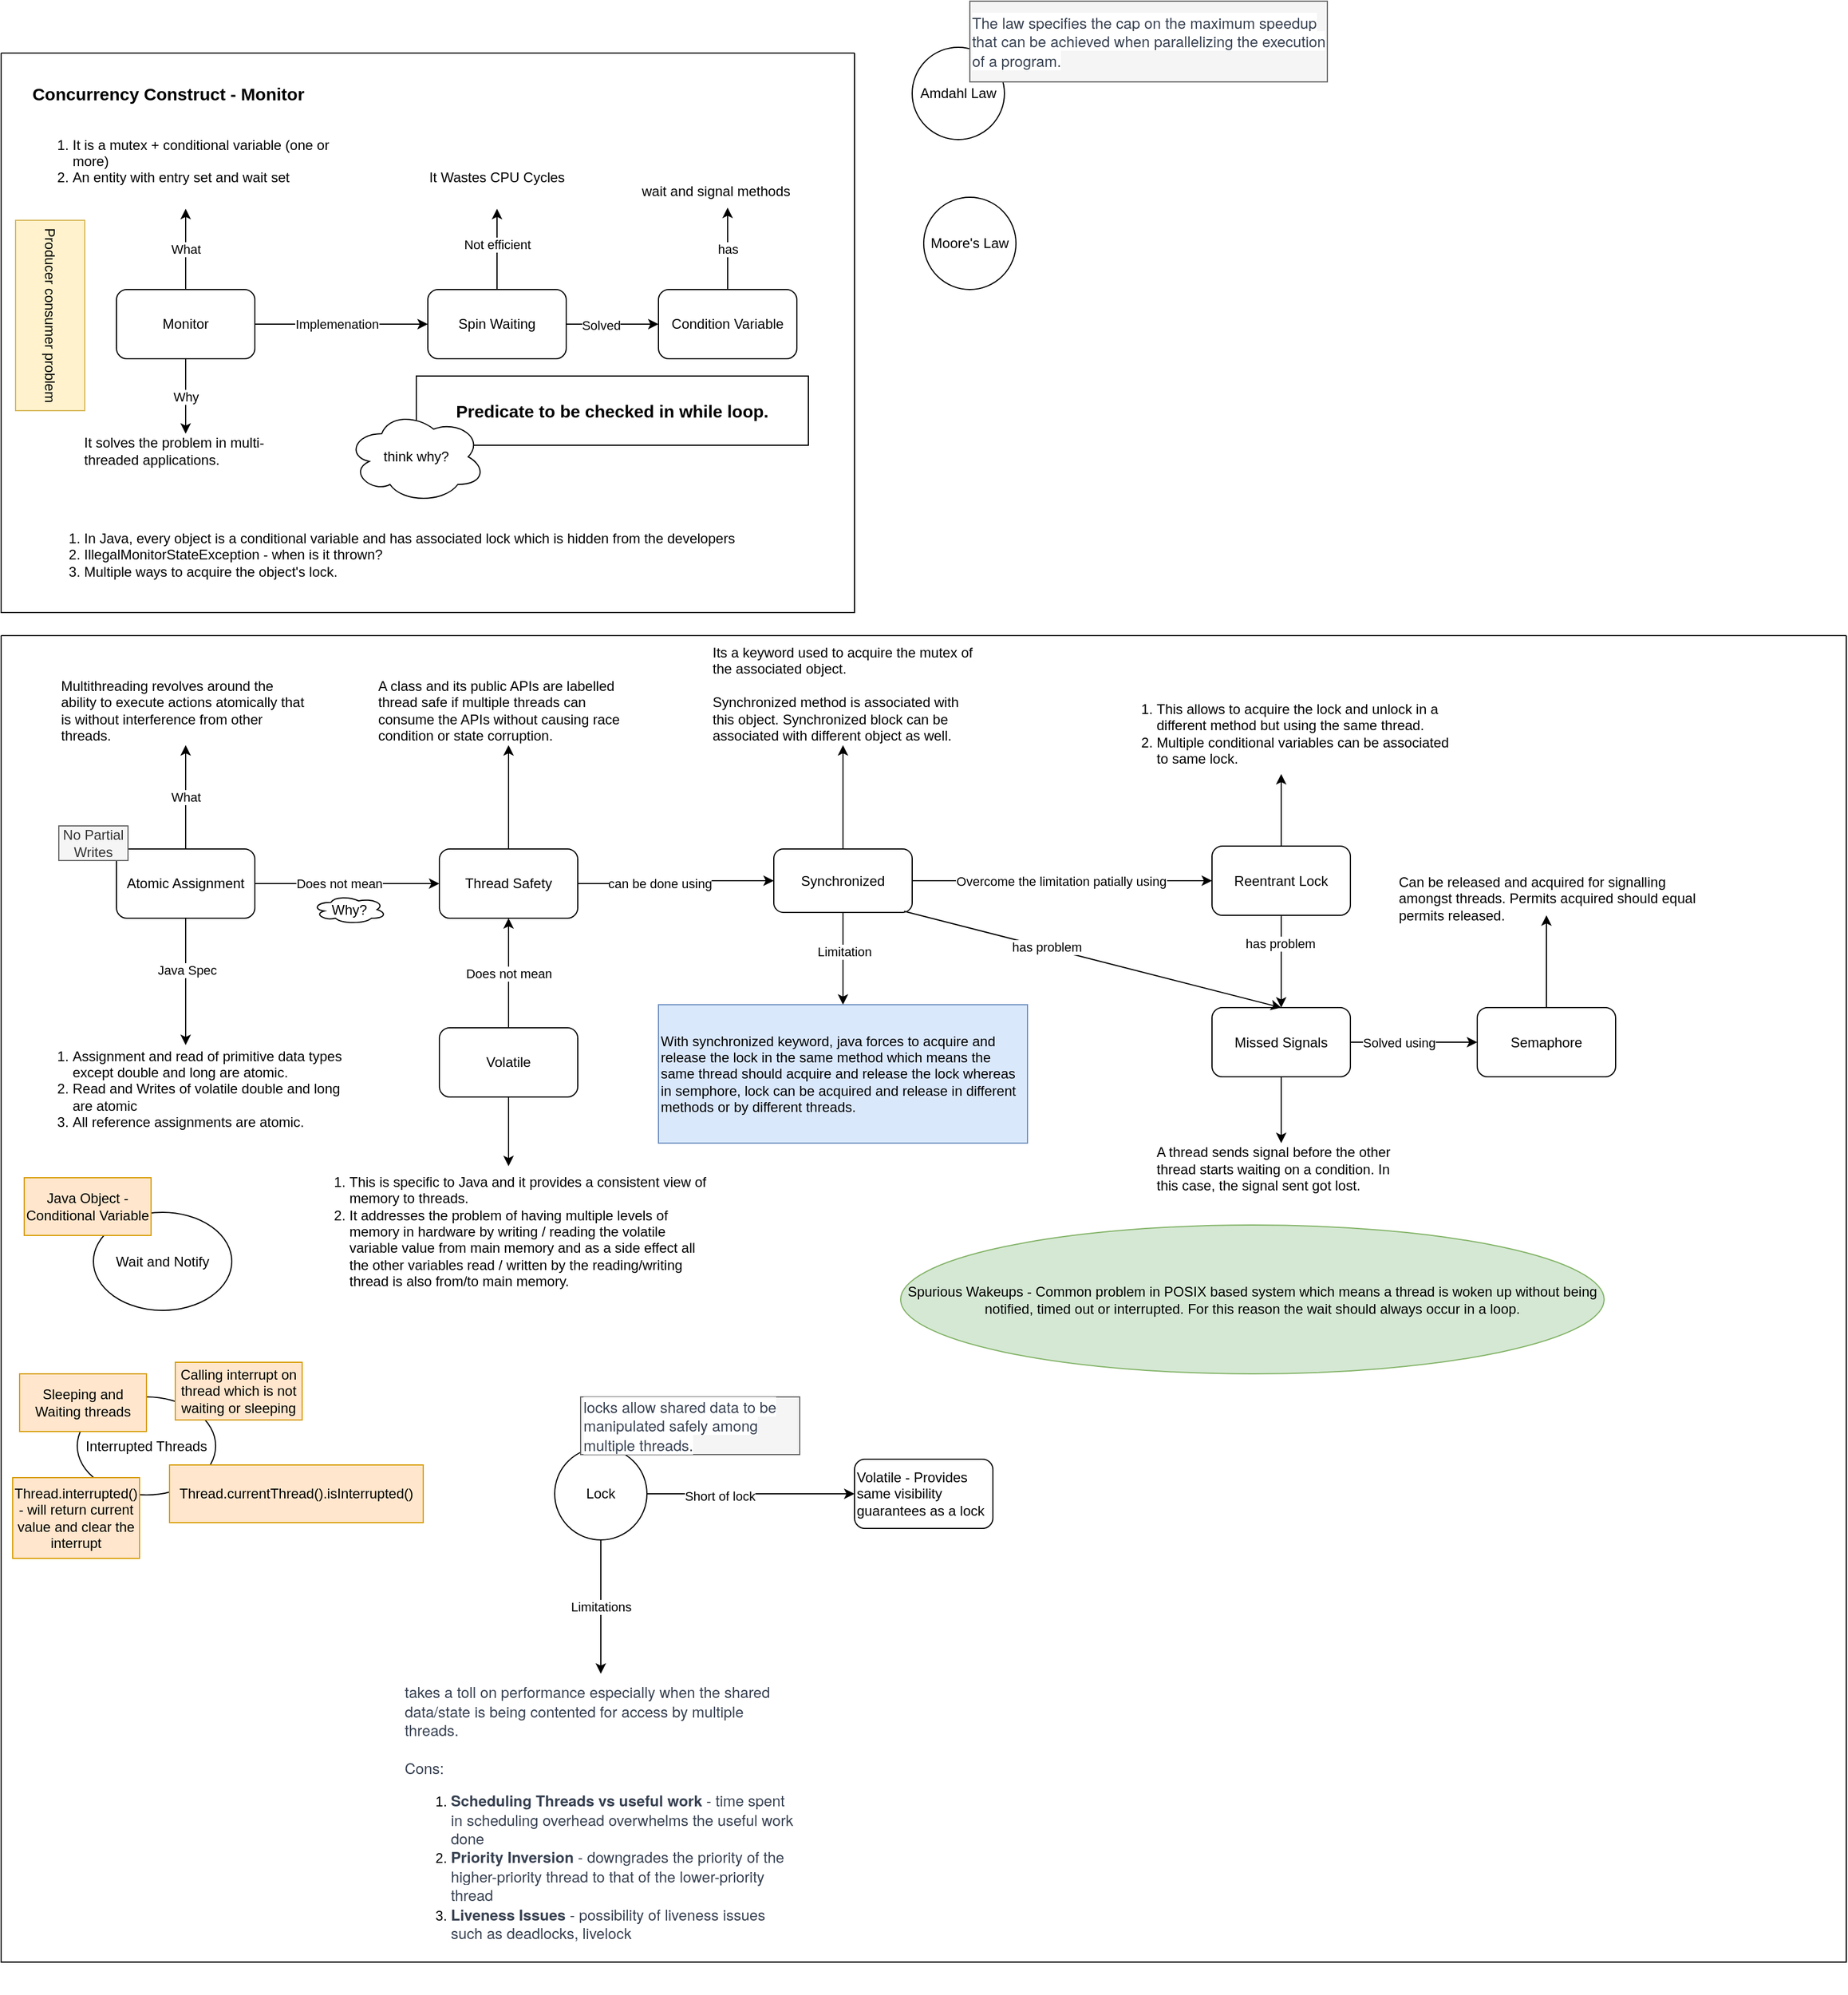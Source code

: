 <mxfile version="26.0.15">
  <diagram name="Page-1" id="loYNeC-QI8PmxzMnw_u7">
    <mxGraphModel dx="1026" dy="684" grid="1" gridSize="10" guides="1" tooltips="1" connect="1" arrows="1" fold="1" page="1" pageScale="1" pageWidth="827" pageHeight="1169" math="0" shadow="0">
      <root>
        <mxCell id="0" />
        <mxCell id="1" parent="0" />
        <mxCell id="RW8oEeU4xmQAgKfR6BRh-1" value="" style="swimlane;startSize=0;" parent="1" vertex="1">
          <mxGeometry x="60" y="55" width="740" height="485" as="geometry">
            <mxRectangle x="20" y="50" width="50" height="40" as="alternateBounds" />
          </mxGeometry>
        </mxCell>
        <mxCell id="RW8oEeU4xmQAgKfR6BRh-15" value="" style="edgeStyle=orthogonalEdgeStyle;rounded=0;orthogonalLoop=1;jettySize=auto;html=1;" parent="RW8oEeU4xmQAgKfR6BRh-1" source="QufMM0Epw_FlTeoEJ7gM-1" target="RW8oEeU4xmQAgKfR6BRh-14" edge="1">
          <mxGeometry relative="1" as="geometry" />
        </mxCell>
        <mxCell id="RW8oEeU4xmQAgKfR6BRh-16" value="Not efficient" style="edgeLabel;html=1;align=center;verticalAlign=middle;resizable=0;points=[];" parent="RW8oEeU4xmQAgKfR6BRh-15" vertex="1" connectable="0">
          <mxGeometry x="0.114" relative="1" as="geometry">
            <mxPoint as="offset" />
          </mxGeometry>
        </mxCell>
        <mxCell id="RW8oEeU4xmQAgKfR6BRh-18" value="" style="edgeStyle=orthogonalEdgeStyle;rounded=0;orthogonalLoop=1;jettySize=auto;html=1;" parent="RW8oEeU4xmQAgKfR6BRh-1" source="QufMM0Epw_FlTeoEJ7gM-1" target="RW8oEeU4xmQAgKfR6BRh-17" edge="1">
          <mxGeometry relative="1" as="geometry" />
        </mxCell>
        <mxCell id="RW8oEeU4xmQAgKfR6BRh-19" value="Solved" style="edgeLabel;html=1;align=center;verticalAlign=middle;resizable=0;points=[];" parent="RW8oEeU4xmQAgKfR6BRh-18" vertex="1" connectable="0">
          <mxGeometry x="-0.25" y="-1" relative="1" as="geometry">
            <mxPoint as="offset" />
          </mxGeometry>
        </mxCell>
        <mxCell id="QufMM0Epw_FlTeoEJ7gM-1" value="Spin Waiting" style="rounded=1;whiteSpace=wrap;html=1;" parent="RW8oEeU4xmQAgKfR6BRh-1" vertex="1">
          <mxGeometry x="370" y="205" width="120" height="60" as="geometry" />
        </mxCell>
        <mxCell id="RW8oEeU4xmQAgKfR6BRh-2" value="&lt;b&gt;&lt;font style=&quot;font-size: 15px;&quot;&gt;Concurrency Construct - Monitor&lt;/font&gt;&lt;/b&gt;" style="text;html=1;align=center;verticalAlign=middle;whiteSpace=wrap;rounded=0;" parent="RW8oEeU4xmQAgKfR6BRh-1" vertex="1">
          <mxGeometry y="20" width="290" height="30" as="geometry" />
        </mxCell>
        <mxCell id="RW8oEeU4xmQAgKfR6BRh-6" value="What" style="edgeStyle=orthogonalEdgeStyle;rounded=0;orthogonalLoop=1;jettySize=auto;html=1;" parent="RW8oEeU4xmQAgKfR6BRh-1" source="RW8oEeU4xmQAgKfR6BRh-3" target="RW8oEeU4xmQAgKfR6BRh-4" edge="1">
          <mxGeometry relative="1" as="geometry" />
        </mxCell>
        <mxCell id="RW8oEeU4xmQAgKfR6BRh-8" value="Why" style="edgeStyle=orthogonalEdgeStyle;rounded=0;orthogonalLoop=1;jettySize=auto;html=1;" parent="RW8oEeU4xmQAgKfR6BRh-1" source="RW8oEeU4xmQAgKfR6BRh-3" target="RW8oEeU4xmQAgKfR6BRh-7" edge="1">
          <mxGeometry relative="1" as="geometry" />
        </mxCell>
        <mxCell id="RW8oEeU4xmQAgKfR6BRh-11" value="" style="edgeStyle=orthogonalEdgeStyle;rounded=0;orthogonalLoop=1;jettySize=auto;html=1;entryX=0;entryY=0.5;entryDx=0;entryDy=0;" parent="RW8oEeU4xmQAgKfR6BRh-1" source="RW8oEeU4xmQAgKfR6BRh-3" target="QufMM0Epw_FlTeoEJ7gM-1" edge="1">
          <mxGeometry relative="1" as="geometry">
            <mxPoint x="300" y="235" as="targetPoint" />
          </mxGeometry>
        </mxCell>
        <mxCell id="RW8oEeU4xmQAgKfR6BRh-12" value="Implemenation" style="edgeLabel;html=1;align=center;verticalAlign=middle;resizable=0;points=[];" parent="RW8oEeU4xmQAgKfR6BRh-11" vertex="1" connectable="0">
          <mxGeometry x="-0.34" relative="1" as="geometry">
            <mxPoint x="21" as="offset" />
          </mxGeometry>
        </mxCell>
        <mxCell id="RW8oEeU4xmQAgKfR6BRh-3" value="Monitor" style="rounded=1;whiteSpace=wrap;html=1;" parent="RW8oEeU4xmQAgKfR6BRh-1" vertex="1">
          <mxGeometry x="100" y="205" width="120" height="60" as="geometry" />
        </mxCell>
        <mxCell id="RW8oEeU4xmQAgKfR6BRh-4" value="&lt;ol&gt;&lt;li&gt;It is a mutex + conditional variable (one or more)&lt;/li&gt;&lt;li&gt;An entity with entry set and wait set&lt;/li&gt;&lt;/ol&gt;&lt;div&gt;&lt;br&gt;&lt;/div&gt;&lt;div&gt;&lt;br&gt;&lt;/div&gt;" style="text;html=1;align=left;verticalAlign=middle;whiteSpace=wrap;rounded=0;" parent="RW8oEeU4xmQAgKfR6BRh-1" vertex="1">
          <mxGeometry x="20" y="80" width="280" height="55" as="geometry" />
        </mxCell>
        <mxCell id="RW8oEeU4xmQAgKfR6BRh-7" value="It solves the problem in multi-threaded applications." style="text;html=1;align=left;verticalAlign=middle;whiteSpace=wrap;rounded=0;" parent="RW8oEeU4xmQAgKfR6BRh-1" vertex="1">
          <mxGeometry x="70" y="330" width="180" height="30" as="geometry" />
        </mxCell>
        <mxCell id="RW8oEeU4xmQAgKfR6BRh-14" value="It Wastes CPU Cycles" style="text;html=1;align=center;verticalAlign=middle;whiteSpace=wrap;rounded=0;" parent="RW8oEeU4xmQAgKfR6BRh-1" vertex="1">
          <mxGeometry x="355" y="80" width="150" height="55" as="geometry" />
        </mxCell>
        <mxCell id="RW8oEeU4xmQAgKfR6BRh-17" value="Condition Variable" style="rounded=1;whiteSpace=wrap;html=1;" parent="RW8oEeU4xmQAgKfR6BRh-1" vertex="1">
          <mxGeometry x="570" y="205" width="120" height="60" as="geometry" />
        </mxCell>
        <mxCell id="RW8oEeU4xmQAgKfR6BRh-23" value="wait and signal methods" style="text;html=1;align=center;verticalAlign=middle;whiteSpace=wrap;rounded=0;" parent="RW8oEeU4xmQAgKfR6BRh-1" vertex="1">
          <mxGeometry x="550" y="105" width="140" height="30" as="geometry" />
        </mxCell>
        <mxCell id="RW8oEeU4xmQAgKfR6BRh-24" value="has" style="edgeStyle=orthogonalEdgeStyle;rounded=0;orthogonalLoop=1;jettySize=auto;html=1;entryX=0.571;entryY=0.967;entryDx=0;entryDy=0;entryPerimeter=0;" parent="RW8oEeU4xmQAgKfR6BRh-1" source="RW8oEeU4xmQAgKfR6BRh-17" target="RW8oEeU4xmQAgKfR6BRh-23" edge="1">
          <mxGeometry relative="1" as="geometry" />
        </mxCell>
        <mxCell id="RW8oEeU4xmQAgKfR6BRh-25" value="&lt;b&gt;&lt;font style=&quot;font-size: 15px;&quot;&gt;Predicate to be checked in while loop.&lt;/font&gt;&lt;/b&gt;" style="rounded=0;whiteSpace=wrap;html=1;align=center;" parent="RW8oEeU4xmQAgKfR6BRh-1" vertex="1">
          <mxGeometry x="360" y="280" width="340" height="60" as="geometry" />
        </mxCell>
        <mxCell id="RW8oEeU4xmQAgKfR6BRh-26" value="think why?" style="ellipse;shape=cloud;whiteSpace=wrap;html=1;" parent="RW8oEeU4xmQAgKfR6BRh-1" vertex="1">
          <mxGeometry x="300" y="310" width="120" height="80" as="geometry" />
        </mxCell>
        <mxCell id="RW8oEeU4xmQAgKfR6BRh-28" value="&lt;ol&gt;&lt;li&gt;In Java, every object is a conditional variable and has associated lock which is hidden from the developers&lt;/li&gt;&lt;li&gt;IllegalMonitorStateException - when is it thrown?&lt;/li&gt;&lt;li&gt;Multiple ways to acquire the object&#39;s lock.&lt;/li&gt;&lt;/ol&gt;" style="text;html=1;align=left;verticalAlign=middle;whiteSpace=wrap;rounded=0;" parent="RW8oEeU4xmQAgKfR6BRh-1" vertex="1">
          <mxGeometry x="30" y="420" width="750" height="30" as="geometry" />
        </mxCell>
        <mxCell id="JSC4hiGIO6gjvDuNACiF-1" value="Producer consumer problem" style="text;html=1;align=center;verticalAlign=middle;whiteSpace=wrap;rounded=0;rotation=90;fillColor=#fff2cc;strokeColor=#d6b656;" parent="RW8oEeU4xmQAgKfR6BRh-1" vertex="1">
          <mxGeometry x="-40" y="197.5" width="165" height="60" as="geometry" />
        </mxCell>
        <mxCell id="RW8oEeU4xmQAgKfR6BRh-29" value="Amdahl Law" style="ellipse;whiteSpace=wrap;html=1;aspect=fixed;" parent="1" vertex="1">
          <mxGeometry x="850" y="50" width="80" height="80" as="geometry" />
        </mxCell>
        <mxCell id="RW8oEeU4xmQAgKfR6BRh-30" value="Moore&#39;s Law" style="ellipse;whiteSpace=wrap;html=1;aspect=fixed;" parent="1" vertex="1">
          <mxGeometry x="860" y="180" width="80" height="80" as="geometry" />
        </mxCell>
        <mxCell id="RW8oEeU4xmQAgKfR6BRh-31" value="" style="swimlane;startSize=0;" parent="1" vertex="1">
          <mxGeometry x="60" y="560" width="1600" height="1150" as="geometry">
            <mxRectangle x="60" y="550" width="50" height="40" as="alternateBounds" />
          </mxGeometry>
        </mxCell>
        <mxCell id="RW8oEeU4xmQAgKfR6BRh-36" value="What" style="edgeStyle=orthogonalEdgeStyle;rounded=0;orthogonalLoop=1;jettySize=auto;html=1;" parent="RW8oEeU4xmQAgKfR6BRh-31" source="RW8oEeU4xmQAgKfR6BRh-33" target="RW8oEeU4xmQAgKfR6BRh-34" edge="1">
          <mxGeometry relative="1" as="geometry" />
        </mxCell>
        <mxCell id="RW8oEeU4xmQAgKfR6BRh-39" value="" style="edgeStyle=orthogonalEdgeStyle;rounded=0;orthogonalLoop=1;jettySize=auto;html=1;" parent="RW8oEeU4xmQAgKfR6BRh-31" source="RW8oEeU4xmQAgKfR6BRh-33" target="RW8oEeU4xmQAgKfR6BRh-38" edge="1">
          <mxGeometry relative="1" as="geometry" />
        </mxCell>
        <mxCell id="RW8oEeU4xmQAgKfR6BRh-40" value="Does not mean" style="edgeLabel;html=1;align=center;verticalAlign=middle;resizable=0;points=[];" parent="RW8oEeU4xmQAgKfR6BRh-39" vertex="1" connectable="0">
          <mxGeometry x="-0.313" y="1" relative="1" as="geometry">
            <mxPoint x="18" y="1" as="offset" />
          </mxGeometry>
        </mxCell>
        <mxCell id="RW8oEeU4xmQAgKfR6BRh-42" value="" style="edgeStyle=orthogonalEdgeStyle;rounded=0;orthogonalLoop=1;jettySize=auto;html=1;" parent="RW8oEeU4xmQAgKfR6BRh-31" source="RW8oEeU4xmQAgKfR6BRh-33" target="RW8oEeU4xmQAgKfR6BRh-41" edge="1">
          <mxGeometry relative="1" as="geometry" />
        </mxCell>
        <mxCell id="RW8oEeU4xmQAgKfR6BRh-43" value="Java Spec" style="edgeLabel;html=1;align=center;verticalAlign=middle;resizable=0;points=[];" parent="RW8oEeU4xmQAgKfR6BRh-42" vertex="1" connectable="0">
          <mxGeometry x="-0.178" y="1" relative="1" as="geometry">
            <mxPoint as="offset" />
          </mxGeometry>
        </mxCell>
        <mxCell id="RW8oEeU4xmQAgKfR6BRh-33" value="Atomic Assignment" style="rounded=1;whiteSpace=wrap;html=1;" parent="RW8oEeU4xmQAgKfR6BRh-31" vertex="1">
          <mxGeometry x="100" y="185" width="120" height="60" as="geometry" />
        </mxCell>
        <mxCell id="RW8oEeU4xmQAgKfR6BRh-34" value="Multithreading revolves around the ability to execute actions atomically that is without interference from other threads." style="text;align=left;verticalAlign=middle;rounded=0;spacing=2;whiteSpace=wrap;" parent="RW8oEeU4xmQAgKfR6BRh-31" vertex="1">
          <mxGeometry x="50" y="35" width="220" height="60" as="geometry" />
        </mxCell>
        <mxCell id="RW8oEeU4xmQAgKfR6BRh-47" value="" style="edgeStyle=orthogonalEdgeStyle;rounded=0;orthogonalLoop=1;jettySize=auto;html=1;" parent="RW8oEeU4xmQAgKfR6BRh-31" source="RW8oEeU4xmQAgKfR6BRh-38" target="RW8oEeU4xmQAgKfR6BRh-46" edge="1">
          <mxGeometry relative="1" as="geometry" />
        </mxCell>
        <mxCell id="RW8oEeU4xmQAgKfR6BRh-49" value="" style="edgeStyle=orthogonalEdgeStyle;rounded=0;orthogonalLoop=1;jettySize=auto;html=1;" parent="RW8oEeU4xmQAgKfR6BRh-31" source="RW8oEeU4xmQAgKfR6BRh-38" target="RW8oEeU4xmQAgKfR6BRh-48" edge="1">
          <mxGeometry relative="1" as="geometry" />
        </mxCell>
        <mxCell id="RW8oEeU4xmQAgKfR6BRh-50" value="can be done using" style="edgeLabel;html=1;align=center;verticalAlign=middle;resizable=0;points=[];" parent="RW8oEeU4xmQAgKfR6BRh-49" vertex="1" connectable="0">
          <mxGeometry x="-0.353" y="1" relative="1" as="geometry">
            <mxPoint x="15" y="1" as="offset" />
          </mxGeometry>
        </mxCell>
        <mxCell id="RW8oEeU4xmQAgKfR6BRh-38" value="Thread Safety" style="rounded=1;whiteSpace=wrap;html=1;" parent="RW8oEeU4xmQAgKfR6BRh-31" vertex="1">
          <mxGeometry x="380" y="185" width="120" height="60" as="geometry" />
        </mxCell>
        <mxCell id="RW8oEeU4xmQAgKfR6BRh-41" value="&lt;ol&gt;&lt;li&gt;Assignment and read of primitive data types except double and long are atomic.&lt;/li&gt;&lt;li&gt;Read and Writes of volatile double and long are atomic&lt;/li&gt;&lt;li&gt;All reference assignments are atomic.&lt;/li&gt;&lt;/ol&gt;" style="text;align=left;verticalAlign=middle;whiteSpace=wrap;rounded=0;html=1;" parent="RW8oEeU4xmQAgKfR6BRh-31" vertex="1">
          <mxGeometry x="20" y="355" width="280" height="75" as="geometry" />
        </mxCell>
        <mxCell id="RW8oEeU4xmQAgKfR6BRh-44" value="No Partial Writes" style="text;html=1;align=center;verticalAlign=middle;whiteSpace=wrap;rounded=0;fillColor=#f5f5f5;fontColor=#333333;strokeColor=#666666;" parent="RW8oEeU4xmQAgKfR6BRh-31" vertex="1">
          <mxGeometry x="50" y="165" width="60" height="30" as="geometry" />
        </mxCell>
        <mxCell id="RW8oEeU4xmQAgKfR6BRh-45" value="Why?" style="ellipse;shape=cloud;whiteSpace=wrap;html=1;" parent="RW8oEeU4xmQAgKfR6BRh-31" vertex="1">
          <mxGeometry x="270" y="225" width="64" height="25" as="geometry" />
        </mxCell>
        <mxCell id="RW8oEeU4xmQAgKfR6BRh-46" value="A class and its public APIs are labelled thread safe if multiple threads can consume the APIs without causing race condition or state corruption.&amp;nbsp;" style="text;html=1;align=left;verticalAlign=middle;whiteSpace=wrap;rounded=0;" parent="RW8oEeU4xmQAgKfR6BRh-31" vertex="1">
          <mxGeometry x="325" y="35" width="230" height="60" as="geometry" />
        </mxCell>
        <mxCell id="RW8oEeU4xmQAgKfR6BRh-52" value="" style="edgeStyle=orthogonalEdgeStyle;rounded=0;orthogonalLoop=1;jettySize=auto;html=1;" parent="RW8oEeU4xmQAgKfR6BRh-31" source="RW8oEeU4xmQAgKfR6BRh-48" target="RW8oEeU4xmQAgKfR6BRh-51" edge="1">
          <mxGeometry relative="1" as="geometry" />
        </mxCell>
        <mxCell id="PpxLPOrcCB1HDoKKHPcl-1" style="edgeStyle=orthogonalEdgeStyle;rounded=0;orthogonalLoop=1;jettySize=auto;html=1;entryX=0.5;entryY=0;entryDx=0;entryDy=0;" parent="RW8oEeU4xmQAgKfR6BRh-31" source="RW8oEeU4xmQAgKfR6BRh-48" target="RW8oEeU4xmQAgKfR6BRh-53" edge="1">
          <mxGeometry relative="1" as="geometry" />
        </mxCell>
        <mxCell id="PpxLPOrcCB1HDoKKHPcl-2" value="Limitation" style="edgeLabel;html=1;align=center;verticalAlign=middle;resizable=0;points=[];" parent="PpxLPOrcCB1HDoKKHPcl-1" vertex="1" connectable="0">
          <mxGeometry x="-0.15" y="1" relative="1" as="geometry">
            <mxPoint as="offset" />
          </mxGeometry>
        </mxCell>
        <mxCell id="PpxLPOrcCB1HDoKKHPcl-4" value="" style="edgeStyle=orthogonalEdgeStyle;rounded=0;orthogonalLoop=1;jettySize=auto;html=1;" parent="RW8oEeU4xmQAgKfR6BRh-31" source="RW8oEeU4xmQAgKfR6BRh-48" target="PpxLPOrcCB1HDoKKHPcl-3" edge="1">
          <mxGeometry relative="1" as="geometry" />
        </mxCell>
        <mxCell id="PpxLPOrcCB1HDoKKHPcl-5" value="Overcome the limitation patially using" style="edgeLabel;html=1;align=center;verticalAlign=middle;resizable=0;points=[];" parent="PpxLPOrcCB1HDoKKHPcl-4" vertex="1" connectable="0">
          <mxGeometry x="-0.644" relative="1" as="geometry">
            <mxPoint x="82" as="offset" />
          </mxGeometry>
        </mxCell>
        <mxCell id="RW8oEeU4xmQAgKfR6BRh-48" value="Synchronized" style="rounded=1;whiteSpace=wrap;html=1;" parent="RW8oEeU4xmQAgKfR6BRh-31" vertex="1">
          <mxGeometry x="670" y="185" width="120" height="55" as="geometry" />
        </mxCell>
        <mxCell id="RW8oEeU4xmQAgKfR6BRh-51" value="Its a keyword used to acquire the mutex of the associated object.&lt;div&gt;&lt;br&gt;&lt;/div&gt;&lt;div&gt;Synchronized method is associated with this object. Synchronized block can be associated with different object as well.&lt;/div&gt;&lt;div&gt;&lt;br&gt;&lt;/div&gt;&lt;div&gt;&lt;br&gt;&lt;/div&gt;" style="text;html=1;align=left;verticalAlign=middle;whiteSpace=wrap;rounded=0;" parent="RW8oEeU4xmQAgKfR6BRh-31" vertex="1">
          <mxGeometry x="615" y="35" width="230" height="60" as="geometry" />
        </mxCell>
        <mxCell id="RW8oEeU4xmQAgKfR6BRh-53" value="With synchronized keyword, java forces to acquire and release the lock in the same method which means the same thread should acquire and release the lock whereas in semphore, lock can be acquired and release in different methods or by different threads." style="text;html=1;align=left;verticalAlign=middle;whiteSpace=wrap;rounded=0;fillColor=#dae8fc;strokeColor=#6c8ebf;" parent="RW8oEeU4xmQAgKfR6BRh-31" vertex="1">
          <mxGeometry x="570" y="320" width="320" height="120" as="geometry" />
        </mxCell>
        <mxCell id="RW8oEeU4xmQAgKfR6BRh-54" value="Wait and Notify" style="ellipse;whiteSpace=wrap;html=1;" parent="RW8oEeU4xmQAgKfR6BRh-31" vertex="1">
          <mxGeometry x="80" y="500" width="120" height="85" as="geometry" />
        </mxCell>
        <mxCell id="RW8oEeU4xmQAgKfR6BRh-55" value="Java Object - Conditional Variable" style="text;html=1;align=center;verticalAlign=middle;whiteSpace=wrap;rounded=0;fillColor=#ffe6cc;strokeColor=#d79b00;" parent="RW8oEeU4xmQAgKfR6BRh-31" vertex="1">
          <mxGeometry x="20" y="470" width="110" height="50" as="geometry" />
        </mxCell>
        <mxCell id="RW8oEeU4xmQAgKfR6BRh-56" value="Interrupted Threads" style="ellipse;whiteSpace=wrap;html=1;" parent="RW8oEeU4xmQAgKfR6BRh-31" vertex="1">
          <mxGeometry x="66" y="660" width="120" height="85" as="geometry" />
        </mxCell>
        <mxCell id="RW8oEeU4xmQAgKfR6BRh-57" value="Sleeping and Waiting threads" style="text;html=1;align=center;verticalAlign=middle;whiteSpace=wrap;rounded=0;fillColor=#ffe6cc;strokeColor=#d79b00;" parent="RW8oEeU4xmQAgKfR6BRh-31" vertex="1">
          <mxGeometry x="16" y="640" width="110" height="50" as="geometry" />
        </mxCell>
        <mxCell id="RW8oEeU4xmQAgKfR6BRh-58" value="Thread.interrupted() - will return current value and clear the interrupt" style="text;html=1;align=center;verticalAlign=middle;whiteSpace=wrap;rounded=0;fillColor=#ffe6cc;strokeColor=#d79b00;" parent="RW8oEeU4xmQAgKfR6BRh-31" vertex="1">
          <mxGeometry x="10" y="730" width="110" height="70" as="geometry" />
        </mxCell>
        <mxCell id="RW8oEeU4xmQAgKfR6BRh-59" value="Thread.currentThread().isInterrupted()" style="text;html=1;align=center;verticalAlign=middle;whiteSpace=wrap;rounded=0;fillColor=#ffe6cc;strokeColor=#d79b00;" parent="RW8oEeU4xmQAgKfR6BRh-31" vertex="1">
          <mxGeometry x="146" y="719" width="220" height="50" as="geometry" />
        </mxCell>
        <mxCell id="RW8oEeU4xmQAgKfR6BRh-60" value="Calling interrupt on thread which is not waiting or sleeping" style="text;html=1;align=center;verticalAlign=middle;whiteSpace=wrap;rounded=0;fillColor=#ffe6cc;strokeColor=#d79b00;" parent="RW8oEeU4xmQAgKfR6BRh-31" vertex="1">
          <mxGeometry x="151" y="630" width="110" height="50" as="geometry" />
        </mxCell>
        <mxCell id="IHJi8n1hogq9XDhNtk1p-2" value="Does not mean" style="edgeStyle=orthogonalEdgeStyle;rounded=0;orthogonalLoop=1;jettySize=auto;html=1;entryX=0.5;entryY=1;entryDx=0;entryDy=0;" parent="RW8oEeU4xmQAgKfR6BRh-31" source="IHJi8n1hogq9XDhNtk1p-1" target="RW8oEeU4xmQAgKfR6BRh-38" edge="1">
          <mxGeometry relative="1" as="geometry" />
        </mxCell>
        <mxCell id="IHJi8n1hogq9XDhNtk1p-4" style="edgeStyle=orthogonalEdgeStyle;rounded=0;orthogonalLoop=1;jettySize=auto;html=1;" parent="RW8oEeU4xmQAgKfR6BRh-31" source="IHJi8n1hogq9XDhNtk1p-1" target="IHJi8n1hogq9XDhNtk1p-3" edge="1">
          <mxGeometry relative="1" as="geometry" />
        </mxCell>
        <mxCell id="IHJi8n1hogq9XDhNtk1p-1" value="Volatile" style="rounded=1;whiteSpace=wrap;html=1;" parent="RW8oEeU4xmQAgKfR6BRh-31" vertex="1">
          <mxGeometry x="380" y="340" width="120" height="60" as="geometry" />
        </mxCell>
        <mxCell id="IHJi8n1hogq9XDhNtk1p-3" value="&lt;div&gt;&lt;br&gt;&lt;/div&gt;&lt;div&gt;&lt;br&gt;&lt;/div&gt;&lt;div&gt;&lt;br&gt;&lt;/div&gt;&lt;ol&gt;&lt;li&gt;This is specific to Java and it provides a consistent view of memory to threads.&lt;/li&gt;&lt;li&gt;It addresses the problem of having multiple levels of memory in hardware by writing / reading the volatile variable value from main memory and as a side effect all the other variables read / written by the reading/writing thread is also from/to main memory.&lt;/li&gt;&lt;/ol&gt;" style="text;html=1;align=left;verticalAlign=middle;whiteSpace=wrap;rounded=0;" parent="RW8oEeU4xmQAgKfR6BRh-31" vertex="1">
          <mxGeometry x="260" y="460" width="360" height="70" as="geometry" />
        </mxCell>
        <mxCell id="PpxLPOrcCB1HDoKKHPcl-10" value="" style="edgeStyle=orthogonalEdgeStyle;rounded=0;orthogonalLoop=1;jettySize=auto;html=1;" parent="RW8oEeU4xmQAgKfR6BRh-31" source="PpxLPOrcCB1HDoKKHPcl-3" target="PpxLPOrcCB1HDoKKHPcl-9" edge="1">
          <mxGeometry relative="1" as="geometry" />
        </mxCell>
        <mxCell id="PpxLPOrcCB1HDoKKHPcl-13" value="has problem" style="edgeLabel;html=1;align=center;verticalAlign=middle;resizable=0;points=[];" parent="PpxLPOrcCB1HDoKKHPcl-10" vertex="1" connectable="0">
          <mxGeometry x="-0.388" y="-1" relative="1" as="geometry">
            <mxPoint as="offset" />
          </mxGeometry>
        </mxCell>
        <mxCell id="PpxLPOrcCB1HDoKKHPcl-23" style="edgeStyle=orthogonalEdgeStyle;rounded=0;orthogonalLoop=1;jettySize=auto;html=1;entryX=0.5;entryY=1;entryDx=0;entryDy=0;" parent="RW8oEeU4xmQAgKfR6BRh-31" source="PpxLPOrcCB1HDoKKHPcl-3" target="PpxLPOrcCB1HDoKKHPcl-6" edge="1">
          <mxGeometry relative="1" as="geometry" />
        </mxCell>
        <mxCell id="PpxLPOrcCB1HDoKKHPcl-3" value="Reentrant Lock" style="whiteSpace=wrap;html=1;rounded=1;" parent="RW8oEeU4xmQAgKfR6BRh-31" vertex="1">
          <mxGeometry x="1050" y="182.5" width="120" height="60" as="geometry" />
        </mxCell>
        <mxCell id="PpxLPOrcCB1HDoKKHPcl-6" value="&lt;ol&gt;&lt;li&gt;This allows to acquire the lock and unlock in a different method but using the same thread.&lt;/li&gt;&lt;li&gt;Multiple conditional variables can be associated to same lock.&lt;/li&gt;&lt;/ol&gt;" style="text;html=1;align=left;verticalAlign=middle;whiteSpace=wrap;rounded=0;" parent="RW8oEeU4xmQAgKfR6BRh-31" vertex="1">
          <mxGeometry x="960" y="50" width="300" height="70" as="geometry" />
        </mxCell>
        <mxCell id="PpxLPOrcCB1HDoKKHPcl-19" style="edgeStyle=orthogonalEdgeStyle;rounded=0;orthogonalLoop=1;jettySize=auto;html=1;entryX=0.5;entryY=0;entryDx=0;entryDy=0;" parent="RW8oEeU4xmQAgKfR6BRh-31" source="PpxLPOrcCB1HDoKKHPcl-9" target="PpxLPOrcCB1HDoKKHPcl-14" edge="1">
          <mxGeometry relative="1" as="geometry" />
        </mxCell>
        <mxCell id="PpxLPOrcCB1HDoKKHPcl-21" value="" style="edgeStyle=orthogonalEdgeStyle;rounded=0;orthogonalLoop=1;jettySize=auto;html=1;" parent="RW8oEeU4xmQAgKfR6BRh-31" source="PpxLPOrcCB1HDoKKHPcl-9" target="PpxLPOrcCB1HDoKKHPcl-20" edge="1">
          <mxGeometry relative="1" as="geometry" />
        </mxCell>
        <mxCell id="PpxLPOrcCB1HDoKKHPcl-22" value="Solved using" style="edgeLabel;html=1;align=center;verticalAlign=middle;resizable=0;points=[];" parent="PpxLPOrcCB1HDoKKHPcl-21" vertex="1" connectable="0">
          <mxGeometry x="-0.236" y="1" relative="1" as="geometry">
            <mxPoint y="1" as="offset" />
          </mxGeometry>
        </mxCell>
        <mxCell id="PpxLPOrcCB1HDoKKHPcl-9" value="Missed Signals" style="whiteSpace=wrap;html=1;rounded=1;" parent="RW8oEeU4xmQAgKfR6BRh-31" vertex="1">
          <mxGeometry x="1050" y="322.5" width="120" height="60" as="geometry" />
        </mxCell>
        <mxCell id="PpxLPOrcCB1HDoKKHPcl-11" value="" style="endArrow=classic;html=1;rounded=0;entryX=0.5;entryY=0;entryDx=0;entryDy=0;exitX=0.942;exitY=0.982;exitDx=0;exitDy=0;exitPerimeter=0;" parent="RW8oEeU4xmQAgKfR6BRh-31" source="RW8oEeU4xmQAgKfR6BRh-48" target="PpxLPOrcCB1HDoKKHPcl-9" edge="1">
          <mxGeometry width="50" height="50" relative="1" as="geometry">
            <mxPoint x="830" y="300" as="sourcePoint" />
            <mxPoint x="880" y="250" as="targetPoint" />
          </mxGeometry>
        </mxCell>
        <mxCell id="PpxLPOrcCB1HDoKKHPcl-12" value="has problem&amp;nbsp;" style="edgeLabel;html=1;align=center;verticalAlign=middle;resizable=0;points=[];" parent="PpxLPOrcCB1HDoKKHPcl-11" vertex="1" connectable="0">
          <mxGeometry x="-0.237" y="1" relative="1" as="geometry">
            <mxPoint as="offset" />
          </mxGeometry>
        </mxCell>
        <mxCell id="PpxLPOrcCB1HDoKKHPcl-14" value="&lt;div&gt;&lt;br&gt;&lt;/div&gt;A thread sends signal before the other thread starts waiting on a condition. In this case, the signal sent got lost." style="text;html=1;align=left;verticalAlign=middle;whiteSpace=wrap;rounded=0;" parent="RW8oEeU4xmQAgKfR6BRh-31" vertex="1">
          <mxGeometry x="1000" y="440" width="220" height="30" as="geometry" />
        </mxCell>
        <mxCell id="PpxLPOrcCB1HDoKKHPcl-25" style="edgeStyle=orthogonalEdgeStyle;rounded=0;orthogonalLoop=1;jettySize=auto;html=1;entryX=0.5;entryY=1;entryDx=0;entryDy=0;" parent="RW8oEeU4xmQAgKfR6BRh-31" source="PpxLPOrcCB1HDoKKHPcl-20" target="PpxLPOrcCB1HDoKKHPcl-24" edge="1">
          <mxGeometry relative="1" as="geometry" />
        </mxCell>
        <mxCell id="PpxLPOrcCB1HDoKKHPcl-20" value="Semaphore" style="whiteSpace=wrap;html=1;rounded=1;" parent="RW8oEeU4xmQAgKfR6BRh-31" vertex="1">
          <mxGeometry x="1280" y="322.5" width="120" height="60" as="geometry" />
        </mxCell>
        <mxCell id="PpxLPOrcCB1HDoKKHPcl-24" value="Can be released and acquired for signalling amongst threads. Permits acquired should equal permits released." style="text;html=1;align=left;verticalAlign=middle;whiteSpace=wrap;rounded=0;" parent="RW8oEeU4xmQAgKfR6BRh-31" vertex="1">
          <mxGeometry x="1210" y="212.5" width="260" height="30" as="geometry" />
        </mxCell>
        <mxCell id="8UZhLumfHOQWGxL-ngw_-1" value="Spurious Wakeups - Common problem in POSIX based system which means a thread is woken up without being notified, timed out or interrupted. For this reason the wait should always occur in a loop." style="ellipse;whiteSpace=wrap;html=1;fillColor=#d5e8d4;strokeColor=#82b366;" parent="RW8oEeU4xmQAgKfR6BRh-31" vertex="1">
          <mxGeometry x="780" y="511" width="610" height="129" as="geometry" />
        </mxCell>
        <mxCell id="hacUJnM9tbabfjWqKpV_-2" value="Lock" style="ellipse;whiteSpace=wrap;html=1;aspect=fixed;" vertex="1" parent="RW8oEeU4xmQAgKfR6BRh-31">
          <mxGeometry x="480" y="704" width="80" height="80" as="geometry" />
        </mxCell>
        <mxCell id="hacUJnM9tbabfjWqKpV_-3" value="&lt;span style=&quot;color: rgb(55, 65, 81); font-family: &amp;quot;Helvetica Neue&amp;quot;, &amp;quot;SF Pro Display&amp;quot;, Arial, Roboto, system-ui, Georgia, serif; background-color: rgb(255, 255, 255);&quot;&gt;&lt;font style=&quot;font-size: 13px;&quot;&gt;locks allow shared data to be manipulated safely among multiple threads.&lt;/font&gt;&lt;/span&gt;" style="text;html=1;align=left;verticalAlign=middle;whiteSpace=wrap;rounded=0;fillColor=#f5f5f5;strokeColor=#666666;fontColor=#333333;" vertex="1" parent="RW8oEeU4xmQAgKfR6BRh-31">
          <mxGeometry x="502.5" y="660" width="190" height="50" as="geometry" />
        </mxCell>
        <mxCell id="hacUJnM9tbabfjWqKpV_-4" value="&lt;div&gt;&lt;span style=&quot;color: rgb(55, 65, 81); font-family: &amp;quot;Helvetica Neue&amp;quot;, &amp;quot;SF Pro Display&amp;quot;, Arial, Roboto, system-ui, Georgia, serif; background-color: rgb(255, 255, 255);&quot;&gt;&lt;font style=&quot;font-size: 13px;&quot;&gt;&lt;br&gt;&lt;/font&gt;&lt;/span&gt;&lt;/div&gt;&lt;div&gt;&lt;span style=&quot;color: rgb(55, 65, 81); font-family: &amp;quot;Helvetica Neue&amp;quot;, &amp;quot;SF Pro Display&amp;quot;, Arial, Roboto, system-ui, Georgia, serif; background-color: rgb(255, 255, 255);&quot;&gt;&lt;font style=&quot;font-size: 13px;&quot;&gt;&lt;br&gt;&lt;/font&gt;&lt;/span&gt;&lt;/div&gt;&lt;div&gt;&lt;span style=&quot;color: rgb(55, 65, 81); font-family: &amp;quot;Helvetica Neue&amp;quot;, &amp;quot;SF Pro Display&amp;quot;, Arial, Roboto, system-ui, Georgia, serif; background-color: rgb(255, 255, 255);&quot;&gt;&lt;font style=&quot;font-size: 13px;&quot;&gt;&lt;br&gt;&lt;/font&gt;&lt;/span&gt;&lt;/div&gt;&lt;div&gt;&lt;span style=&quot;color: rgb(55, 65, 81); font-family: &amp;quot;Helvetica Neue&amp;quot;, &amp;quot;SF Pro Display&amp;quot;, Arial, Roboto, system-ui, Georgia, serif; background-color: rgb(255, 255, 255);&quot;&gt;&lt;font style=&quot;font-size: 13px;&quot;&gt;&lt;br&gt;&lt;/font&gt;&lt;/span&gt;&lt;/div&gt;&lt;div&gt;&lt;span style=&quot;color: rgb(55, 65, 81); font-family: &amp;quot;Helvetica Neue&amp;quot;, &amp;quot;SF Pro Display&amp;quot;, Arial, Roboto, system-ui, Georgia, serif; background-color: rgb(255, 255, 255);&quot;&gt;&lt;font style=&quot;font-size: 13px;&quot;&gt;&lt;br&gt;&lt;/font&gt;&lt;/span&gt;&lt;/div&gt;&lt;div&gt;&lt;span style=&quot;color: rgb(55, 65, 81); font-family: &amp;quot;Helvetica Neue&amp;quot;, &amp;quot;SF Pro Display&amp;quot;, Arial, Roboto, system-ui, Georgia, serif; background-color: rgb(255, 255, 255);&quot;&gt;&lt;font style=&quot;font-size: 13px;&quot;&gt;&lt;br&gt;&lt;/font&gt;&lt;/span&gt;&lt;/div&gt;&lt;div&gt;&lt;span style=&quot;color: rgb(55, 65, 81); font-family: &amp;quot;Helvetica Neue&amp;quot;, &amp;quot;SF Pro Display&amp;quot;, Arial, Roboto, system-ui, Georgia, serif; background-color: rgb(255, 255, 255);&quot;&gt;&lt;font style=&quot;font-size: 13px;&quot;&gt;&lt;br&gt;&lt;/font&gt;&lt;/span&gt;&lt;/div&gt;&lt;div&gt;&lt;span style=&quot;color: rgb(55, 65, 81); font-family: &amp;quot;Helvetica Neue&amp;quot;, &amp;quot;SF Pro Display&amp;quot;, Arial, Roboto, system-ui, Georgia, serif; background-color: rgb(255, 255, 255);&quot;&gt;&lt;font style=&quot;font-size: 13px;&quot;&gt;&lt;br&gt;&lt;/font&gt;&lt;/span&gt;&lt;/div&gt;&lt;div&gt;&lt;span style=&quot;color: rgb(55, 65, 81); font-family: &amp;quot;Helvetica Neue&amp;quot;, &amp;quot;SF Pro Display&amp;quot;, Arial, Roboto, system-ui, Georgia, serif; background-color: rgb(255, 255, 255);&quot;&gt;&lt;font style=&quot;font-size: 13px;&quot;&gt;&lt;br&gt;&lt;/font&gt;&lt;/span&gt;&lt;/div&gt;&lt;div&gt;&lt;span style=&quot;color: rgb(55, 65, 81); font-family: &amp;quot;Helvetica Neue&amp;quot;, &amp;quot;SF Pro Display&amp;quot;, Arial, Roboto, system-ui, Georgia, serif; background-color: rgb(255, 255, 255);&quot;&gt;&lt;font style=&quot;font-size: 13px;&quot;&gt;&lt;br&gt;&lt;/font&gt;&lt;/span&gt;&lt;/div&gt;&lt;div&gt;&lt;span style=&quot;color: rgb(55, 65, 81); font-family: &amp;quot;Helvetica Neue&amp;quot;, &amp;quot;SF Pro Display&amp;quot;, Arial, Roboto, system-ui, Georgia, serif; background-color: rgb(255, 255, 255);&quot;&gt;&lt;font style=&quot;font-size: 13px;&quot;&gt;&lt;br&gt;&lt;/font&gt;&lt;/span&gt;&lt;/div&gt;&lt;div&gt;&lt;span style=&quot;color: rgb(55, 65, 81); font-family: &amp;quot;Helvetica Neue&amp;quot;, &amp;quot;SF Pro Display&amp;quot;, Arial, Roboto, system-ui, Georgia, serif; background-color: rgb(255, 255, 255);&quot;&gt;&lt;font style=&quot;font-size: 13px;&quot;&gt;&lt;br&gt;&lt;/font&gt;&lt;/span&gt;&lt;/div&gt;&lt;div&gt;&lt;br&gt;&lt;/div&gt;&lt;div&gt;&lt;br&gt;&lt;/div&gt;&lt;div&gt;&lt;br&gt;&lt;/div&gt;&lt;span style=&quot;color: rgb(55, 65, 81); font-family: &amp;quot;Helvetica Neue&amp;quot;, &amp;quot;SF Pro Display&amp;quot;, Arial, Roboto, system-ui, Georgia, serif; background-color: rgb(255, 255, 255);&quot;&gt;&lt;font style=&quot;font-size: 13px;&quot;&gt;&lt;div&gt;&lt;span style=&quot;color: rgb(55, 65, 81); font-family: &amp;quot;Helvetica Neue&amp;quot;, &amp;quot;SF Pro Display&amp;quot;, Arial, Roboto, system-ui, Georgia, serif; background-color: rgb(255, 255, 255);&quot;&gt;&lt;font style=&quot;font-size: 13px;&quot;&gt;&lt;br&gt;&lt;/font&gt;&lt;/span&gt;&lt;/div&gt;takes a toll on performance especially when the shared data/state is being contented for access by multiple threads.&lt;/font&gt;&lt;/span&gt;&lt;div&gt;&lt;span style=&quot;color: rgb(55, 65, 81); font-family: &amp;quot;Helvetica Neue&amp;quot;, &amp;quot;SF Pro Display&amp;quot;, Arial, Roboto, system-ui, Georgia, serif; background-color: rgb(255, 255, 255);&quot;&gt;&lt;font style=&quot;font-size: 13px;&quot;&gt;&lt;br&gt;&lt;/font&gt;&lt;/span&gt;&lt;/div&gt;&lt;div&gt;&lt;span style=&quot;color: rgb(55, 65, 81); font-family: &amp;quot;Helvetica Neue&amp;quot;, &amp;quot;SF Pro Display&amp;quot;, Arial, Roboto, system-ui, Georgia, serif; background-color: rgb(255, 255, 255);&quot;&gt;&lt;font style=&quot;font-size: 13px;&quot;&gt;Cons:&lt;/font&gt;&lt;/span&gt;&lt;/div&gt;&lt;div&gt;&lt;ol&gt;&lt;li&gt;&lt;span style=&quot;color: rgb(55, 65, 81); font-family: &amp;quot;Helvetica Neue&amp;quot;, &amp;quot;SF Pro Display&amp;quot;, Arial, Roboto, system-ui, Georgia, serif; background-color: rgb(255, 255, 255);&quot;&gt;&lt;font style=&quot;font-size: 13px;&quot;&gt;&lt;b&gt;Scheduling Threads vs useful work&lt;/b&gt; &lt;/font&gt;&lt;font style=&quot;font-size: 13px;&quot;&gt;-&amp;nbsp;&lt;/font&gt;&lt;/span&gt;&lt;span style=&quot;color: rgb(55, 65, 81); font-family: &amp;quot;Helvetica Neue&amp;quot;, &amp;quot;SF Pro Display&amp;quot;, Arial, Roboto, system-ui, Georgia, serif; background-color: rgb(255, 255, 255);&quot;&gt;&lt;font style=&quot;font-size: 13px;&quot;&gt;time spent in scheduling overhead overwhelms the useful work done&lt;/font&gt;&lt;/span&gt;&lt;/li&gt;&lt;li&gt;&lt;span style=&quot;color: rgb(55, 65, 81); font-family: &amp;quot;Helvetica Neue&amp;quot;, &amp;quot;SF Pro Display&amp;quot;, Arial, Roboto, system-ui, Georgia, serif; background-color: rgb(255, 255, 255);&quot;&gt;&lt;font style=&quot;font-size: 13px;&quot;&gt;&lt;b&gt;Priority Inversion&lt;/b&gt; -&amp;nbsp;&lt;/font&gt;&lt;/span&gt;&lt;span style=&quot;color: rgb(55, 65, 81); font-family: &amp;quot;Helvetica Neue&amp;quot;, &amp;quot;SF Pro Display&amp;quot;, Arial, Roboto, system-ui, Georgia, serif; background-color: rgb(255, 255, 255);&quot;&gt;&lt;font style=&quot;font-size: 13px;&quot;&gt;downgrades the priority of the higher-priority thread to that of the lower-priority thread&lt;/font&gt;&lt;/span&gt;&lt;/li&gt;&lt;li&gt;&lt;span style=&quot;color: rgb(55, 65, 81); font-family: &amp;quot;Helvetica Neue&amp;quot;, &amp;quot;SF Pro Display&amp;quot;, Arial, Roboto, system-ui, Georgia, serif; background-color: rgb(255, 255, 255);&quot;&gt;&lt;font style=&quot;font-size: 13px;&quot;&gt;&lt;b&gt;Liveness Issues&lt;/b&gt; -&amp;nbsp;&lt;/font&gt;&lt;/span&gt;&lt;span style=&quot;color: rgb(55, 65, 81); font-family: &amp;quot;Helvetica Neue&amp;quot;, &amp;quot;SF Pro Display&amp;quot;, Arial, Roboto, system-ui, Georgia, serif; background-color: rgb(255, 255, 255);&quot;&gt;&lt;font style=&quot;font-size: 13px;&quot;&gt;possibility of liveness issues such as deadlocks, livelock&lt;/font&gt;&lt;/span&gt;&lt;/li&gt;&lt;/ol&gt;&lt;div&gt;&lt;font face=&quot;Helvetica Neue, SF Pro Display, Arial, Roboto, system-ui, Georgia, serif&quot; color=&quot;#374151&quot;&gt;&lt;span style=&quot;font-size: 13px;&quot;&gt;&lt;br&gt;&lt;/span&gt;&lt;/font&gt;&lt;/div&gt;&lt;/div&gt;&lt;div&gt;&lt;font face=&quot;Helvetica Neue, SF Pro Display, Arial, Roboto, system-ui, Georgia, serif&quot; color=&quot;#374151&quot;&gt;&lt;span style=&quot;font-size: 13px;&quot;&gt;&lt;br&gt;&lt;/span&gt;&lt;/font&gt;&lt;/div&gt;" style="text;html=1;align=left;verticalAlign=middle;whiteSpace=wrap;rounded=0;" vertex="1" parent="RW8oEeU4xmQAgKfR6BRh-31">
          <mxGeometry x="347.5" y="900" width="345" height="30" as="geometry" />
        </mxCell>
        <mxCell id="hacUJnM9tbabfjWqKpV_-5" value="Limitations" style="edgeStyle=orthogonalEdgeStyle;rounded=0;orthogonalLoop=1;jettySize=auto;html=1;" edge="1" parent="RW8oEeU4xmQAgKfR6BRh-31" source="hacUJnM9tbabfjWqKpV_-2" target="hacUJnM9tbabfjWqKpV_-4">
          <mxGeometry relative="1" as="geometry" />
        </mxCell>
        <mxCell id="hacUJnM9tbabfjWqKpV_-6" value="Volatile - Provides same visibility guarantees as a lock" style="rounded=1;whiteSpace=wrap;html=1;align=left;" vertex="1" parent="RW8oEeU4xmQAgKfR6BRh-31">
          <mxGeometry x="740" y="714" width="120" height="60" as="geometry" />
        </mxCell>
        <mxCell id="hacUJnM9tbabfjWqKpV_-7" value="" style="endArrow=classic;html=1;rounded=0;exitX=1;exitY=0.5;exitDx=0;exitDy=0;entryX=0;entryY=0.5;entryDx=0;entryDy=0;" edge="1" parent="RW8oEeU4xmQAgKfR6BRh-31" source="hacUJnM9tbabfjWqKpV_-2" target="hacUJnM9tbabfjWqKpV_-6">
          <mxGeometry width="50" height="50" relative="1" as="geometry">
            <mxPoint x="730" y="665" as="sourcePoint" />
            <mxPoint x="780" y="615" as="targetPoint" />
          </mxGeometry>
        </mxCell>
        <mxCell id="hacUJnM9tbabfjWqKpV_-8" value="Short of lock" style="edgeLabel;html=1;align=center;verticalAlign=middle;resizable=0;points=[];" vertex="1" connectable="0" parent="hacUJnM9tbabfjWqKpV_-7">
          <mxGeometry x="-0.3" y="-1" relative="1" as="geometry">
            <mxPoint y="1" as="offset" />
          </mxGeometry>
        </mxCell>
        <mxCell id="hacUJnM9tbabfjWqKpV_-1" value="&lt;span style=&quot;color: rgb(55, 65, 81); font-family: &amp;quot;Helvetica Neue&amp;quot;, &amp;quot;SF Pro Display&amp;quot;, Arial, Roboto, system-ui, Georgia, serif; background-color: rgb(255, 255, 255);&quot;&gt;&lt;font style=&quot;font-size: 13px;&quot;&gt;The law specifies the cap on the maximum speedup that can be achieved when parallelizing the execution of a program.&lt;/font&gt;&lt;/span&gt;" style="text;html=1;align=left;verticalAlign=middle;whiteSpace=wrap;rounded=0;fillColor=#f5f5f5;strokeColor=#666666;fontColor=#333333;" vertex="1" parent="1">
          <mxGeometry x="900" y="10" width="310" height="70" as="geometry" />
        </mxCell>
      </root>
    </mxGraphModel>
  </diagram>
</mxfile>

